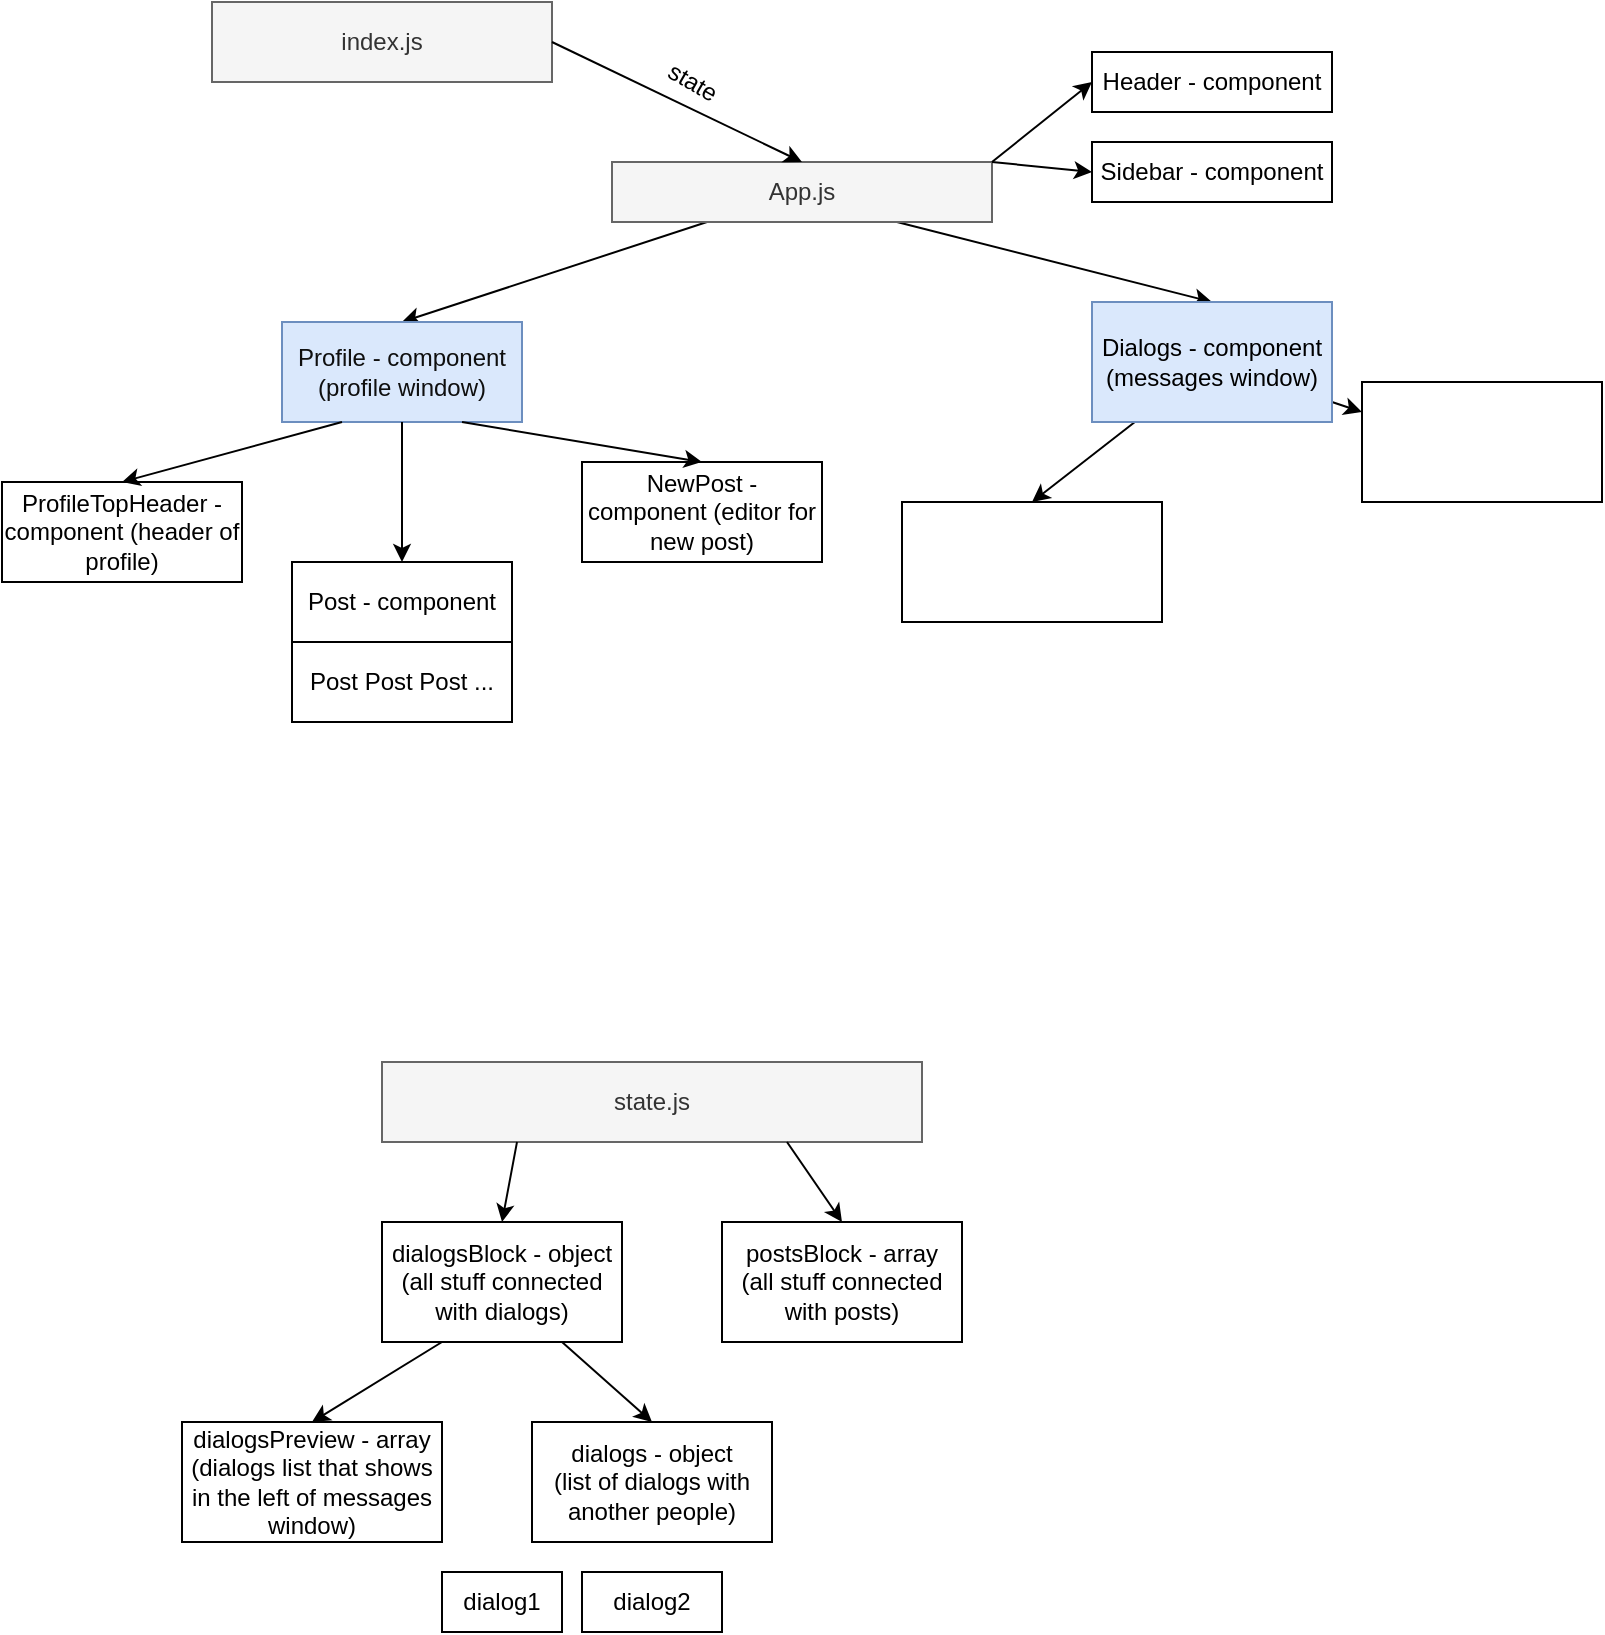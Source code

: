 <mxfile>
    <diagram id="GZvO0lACdGyjekIg9lWZ" name="Page-1">
        <mxGraphModel dx="1104" dy="854" grid="1" gridSize="10" guides="1" tooltips="1" connect="1" arrows="1" fold="1" page="1" pageScale="1" pageWidth="850" pageHeight="1100" math="0" shadow="0">
            <root>
                <mxCell id="0"/>
                <mxCell id="1" parent="0"/>
                <mxCell id="2" value="state.js" style="rounded=0;whiteSpace=wrap;html=1;fillColor=#f5f5f5;fontColor=#333333;strokeColor=#666666;" parent="1" vertex="1">
                    <mxGeometry x="240" y="570" width="270" height="40" as="geometry"/>
                </mxCell>
                <mxCell id="3" value="dialogsBlock - object&lt;br&gt;(all stuff connected with dialogs)" style="rounded=0;whiteSpace=wrap;html=1;" parent="1" vertex="1">
                    <mxGeometry x="240" y="650" width="120" height="60" as="geometry"/>
                </mxCell>
                <mxCell id="4" value="postsBlock - array&lt;br&gt;(all stuff connected with posts)" style="whiteSpace=wrap;html=1;" parent="1" vertex="1">
                    <mxGeometry x="410" y="650" width="120" height="60" as="geometry"/>
                </mxCell>
                <mxCell id="5" value="" style="endArrow=classic;html=1;exitX=0.25;exitY=1;exitDx=0;exitDy=0;entryX=0.5;entryY=0;entryDx=0;entryDy=0;" parent="1" source="2" target="3" edge="1">
                    <mxGeometry width="50" height="50" relative="1" as="geometry">
                        <mxPoint x="390" y="680" as="sourcePoint"/>
                        <mxPoint x="440" y="630" as="targetPoint"/>
                    </mxGeometry>
                </mxCell>
                <mxCell id="6" value="" style="edgeStyle=none;orthogonalLoop=1;jettySize=auto;html=1;exitX=0.75;exitY=1;exitDx=0;exitDy=0;entryX=0.5;entryY=0;entryDx=0;entryDy=0;" parent="1" source="2" target="4" edge="1">
                    <mxGeometry width="100" relative="1" as="geometry">
                        <mxPoint x="380" y="630" as="sourcePoint"/>
                        <mxPoint x="480" y="630" as="targetPoint"/>
                        <Array as="points"/>
                    </mxGeometry>
                </mxCell>
                <mxCell id="7" value="dialogsPreview - array&lt;br&gt;(dialogs list that shows in the left of messages window)" style="whiteSpace=wrap;html=1;" parent="1" vertex="1">
                    <mxGeometry x="140" y="750" width="130" height="60" as="geometry"/>
                </mxCell>
                <mxCell id="8" value="" style="edgeStyle=none;orthogonalLoop=1;jettySize=auto;html=1;exitX=0.25;exitY=1;exitDx=0;exitDy=0;entryX=0.5;entryY=0;entryDx=0;entryDy=0;" parent="1" source="3" target="7" edge="1">
                    <mxGeometry width="100" relative="1" as="geometry">
                        <mxPoint x="230" y="730" as="sourcePoint"/>
                        <mxPoint x="330" y="730" as="targetPoint"/>
                        <Array as="points"/>
                    </mxGeometry>
                </mxCell>
                <mxCell id="9" value="dialogs - object&lt;br&gt;(list of dialogs with another people)" style="whiteSpace=wrap;html=1;" parent="1" vertex="1">
                    <mxGeometry x="315" y="750" width="120" height="60" as="geometry"/>
                </mxCell>
                <mxCell id="10" value="" style="edgeStyle=none;orthogonalLoop=1;jettySize=auto;html=1;exitX=0.75;exitY=1;exitDx=0;exitDy=0;entryX=0.5;entryY=0;entryDx=0;entryDy=0;" parent="1" source="3" target="9" edge="1">
                    <mxGeometry width="100" relative="1" as="geometry">
                        <mxPoint x="280" y="720" as="sourcePoint"/>
                        <mxPoint x="380" y="720" as="targetPoint"/>
                        <Array as="points"/>
                    </mxGeometry>
                </mxCell>
                <mxCell id="11" value="dialog1" style="whiteSpace=wrap;html=1;" parent="1" vertex="1">
                    <mxGeometry x="270" y="825" width="60" height="30" as="geometry"/>
                </mxCell>
                <mxCell id="13" value="dialog2" style="whiteSpace=wrap;html=1;" parent="1" vertex="1">
                    <mxGeometry x="340" y="825" width="70" height="30" as="geometry"/>
                </mxCell>
                <mxCell id="14" value="index.js" style="whiteSpace=wrap;html=1;fillColor=#f5f5f5;fontColor=#333333;strokeColor=#666666;" vertex="1" parent="1">
                    <mxGeometry x="155" y="40" width="170" height="40" as="geometry"/>
                </mxCell>
                <mxCell id="19" style="edgeStyle=none;html=1;entryX=0.5;entryY=0;entryDx=0;entryDy=0;exitX=0.25;exitY=1;exitDx=0;exitDy=0;" edge="1" parent="1" source="15" target="18">
                    <mxGeometry relative="1" as="geometry"/>
                </mxCell>
                <mxCell id="21" style="edgeStyle=none;html=1;entryX=0.5;entryY=0;entryDx=0;entryDy=0;exitX=0.75;exitY=1;exitDx=0;exitDy=0;" edge="1" parent="1" source="15" target="20">
                    <mxGeometry relative="1" as="geometry"/>
                </mxCell>
                <mxCell id="15" value="App.js" style="whiteSpace=wrap;html=1;fillColor=#f5f5f5;fontColor=#333333;strokeColor=#666666;" vertex="1" parent="1">
                    <mxGeometry x="355" y="120" width="190" height="30" as="geometry"/>
                </mxCell>
                <mxCell id="16" value="" style="edgeStyle=none;orthogonalLoop=1;jettySize=auto;html=1;exitX=1;exitY=0.5;exitDx=0;exitDy=0;entryX=0.5;entryY=0;entryDx=0;entryDy=0;" edge="1" parent="1" source="14" target="15">
                    <mxGeometry width="100" relative="1" as="geometry">
                        <mxPoint x="335" y="80" as="sourcePoint"/>
                        <mxPoint x="435" y="80" as="targetPoint"/>
                        <Array as="points"/>
                    </mxGeometry>
                </mxCell>
                <mxCell id="17" value="state" style="text;html=1;align=center;verticalAlign=middle;resizable=0;points=[];autosize=1;strokeColor=none;fillColor=none;rotation=30;" vertex="1" parent="1">
                    <mxGeometry x="370" y="65" width="50" height="30" as="geometry"/>
                </mxCell>
                <mxCell id="18" value="&lt;font color=&quot;#0f0f0f&quot;&gt;Profile - component (profile window)&lt;/font&gt;" style="whiteSpace=wrap;html=1;fillColor=#dae8fc;strokeColor=#6c8ebf;" vertex="1" parent="1">
                    <mxGeometry x="190" y="200" width="120" height="50" as="geometry"/>
                </mxCell>
                <mxCell id="34" style="edgeStyle=none;html=1;entryX=0.5;entryY=0;entryDx=0;entryDy=0;fontColor=#FFFFFF;" edge="1" parent="1" source="20" target="33">
                    <mxGeometry relative="1" as="geometry"/>
                </mxCell>
                <mxCell id="36" style="edgeStyle=none;html=1;entryX=0;entryY=0.25;entryDx=0;entryDy=0;fontColor=#FFFFFF;" edge="1" parent="1" source="20" target="35">
                    <mxGeometry relative="1" as="geometry"/>
                </mxCell>
                <mxCell id="20" value="&lt;font color=&quot;#000000&quot;&gt;Dialogs - component (messages window)&lt;/font&gt;" style="whiteSpace=wrap;html=1;fillColor=#dae8fc;strokeColor=#6c8ebf;" vertex="1" parent="1">
                    <mxGeometry x="595" y="190" width="120" height="60" as="geometry"/>
                </mxCell>
                <mxCell id="22" value="ProfileTopHeader - component (header of profile)" style="whiteSpace=wrap;html=1;" vertex="1" parent="1">
                    <mxGeometry x="50" y="280" width="120" height="50" as="geometry"/>
                </mxCell>
                <mxCell id="23" value="" style="edgeStyle=none;orthogonalLoop=1;jettySize=auto;html=1;exitX=0.25;exitY=1;exitDx=0;exitDy=0;entryX=0.5;entryY=0;entryDx=0;entryDy=0;" edge="1" parent="1" source="18" target="22">
                    <mxGeometry width="100" relative="1" as="geometry">
                        <mxPoint x="150" y="270" as="sourcePoint"/>
                        <mxPoint x="250" y="270" as="targetPoint"/>
                        <Array as="points"/>
                    </mxGeometry>
                </mxCell>
                <mxCell id="24" value="NewPost - component (editor for new post)" style="whiteSpace=wrap;html=1;" vertex="1" parent="1">
                    <mxGeometry x="340" y="270" width="120" height="50" as="geometry"/>
                </mxCell>
                <mxCell id="25" value="" style="edgeStyle=none;orthogonalLoop=1;jettySize=auto;html=1;exitX=0.75;exitY=1;exitDx=0;exitDy=0;entryX=0.5;entryY=0;entryDx=0;entryDy=0;" edge="1" parent="1" source="18" target="24">
                    <mxGeometry width="100" relative="1" as="geometry">
                        <mxPoint x="180" y="400" as="sourcePoint"/>
                        <mxPoint x="280" y="400" as="targetPoint"/>
                        <Array as="points"/>
                    </mxGeometry>
                </mxCell>
                <mxCell id="26" value="Post - component" style="whiteSpace=wrap;html=1;" vertex="1" parent="1">
                    <mxGeometry x="195" y="320" width="110" height="40" as="geometry"/>
                </mxCell>
                <mxCell id="27" value="" style="edgeStyle=none;orthogonalLoop=1;jettySize=auto;html=1;exitX=0.5;exitY=1;exitDx=0;exitDy=0;entryX=0.5;entryY=0;entryDx=0;entryDy=0;" edge="1" parent="1" source="18" target="26">
                    <mxGeometry width="100" relative="1" as="geometry">
                        <mxPoint x="200" y="270" as="sourcePoint"/>
                        <mxPoint x="300" y="270" as="targetPoint"/>
                        <Array as="points"/>
                    </mxGeometry>
                </mxCell>
                <mxCell id="28" value="Post Post Post ..." style="whiteSpace=wrap;html=1;" vertex="1" parent="1">
                    <mxGeometry x="195" y="360" width="110" height="40" as="geometry"/>
                </mxCell>
                <mxCell id="29" value="Header - component" style="whiteSpace=wrap;html=1;" vertex="1" parent="1">
                    <mxGeometry x="595" y="65" width="120" height="30" as="geometry"/>
                </mxCell>
                <mxCell id="30" value="Sidebar - component" style="whiteSpace=wrap;html=1;" vertex="1" parent="1">
                    <mxGeometry x="595" y="110" width="120" height="30" as="geometry"/>
                </mxCell>
                <mxCell id="31" value="" style="edgeStyle=none;orthogonalLoop=1;jettySize=auto;html=1;exitX=1;exitY=0;exitDx=0;exitDy=0;entryX=0;entryY=0.5;entryDx=0;entryDy=0;" edge="1" parent="1" source="15" target="29">
                    <mxGeometry width="100" relative="1" as="geometry">
                        <mxPoint x="505" y="90" as="sourcePoint"/>
                        <mxPoint x="605" y="90" as="targetPoint"/>
                        <Array as="points"/>
                    </mxGeometry>
                </mxCell>
                <mxCell id="32" value="" style="edgeStyle=none;orthogonalLoop=1;jettySize=auto;html=1;exitX=1;exitY=0;exitDx=0;exitDy=0;entryX=0;entryY=0.5;entryDx=0;entryDy=0;" edge="1" parent="1" source="15" target="30">
                    <mxGeometry width="100" relative="1" as="geometry">
                        <mxPoint x="485" y="90" as="sourcePoint"/>
                        <mxPoint x="585" y="90" as="targetPoint"/>
                        <Array as="points"/>
                    </mxGeometry>
                </mxCell>
                <mxCell id="33" value="&lt;font color=&quot;#ffffff&quot;&gt;DialogsPreview - component (shows all dialogs on the left side)&lt;/font&gt;" style="whiteSpace=wrap;html=1;fontColor=#0F0F0F;" vertex="1" parent="1">
                    <mxGeometry x="500" y="290" width="130" height="60" as="geometry"/>
                </mxCell>
                <mxCell id="35" value="PickChatPreview - component (shows default image when no dialog is taken)" style="whiteSpace=wrap;html=1;fontColor=#FFFFFF;" vertex="1" parent="1">
                    <mxGeometry x="730" y="230" width="120" height="60" as="geometry"/>
                </mxCell>
            </root>
        </mxGraphModel>
    </diagram>
</mxfile>